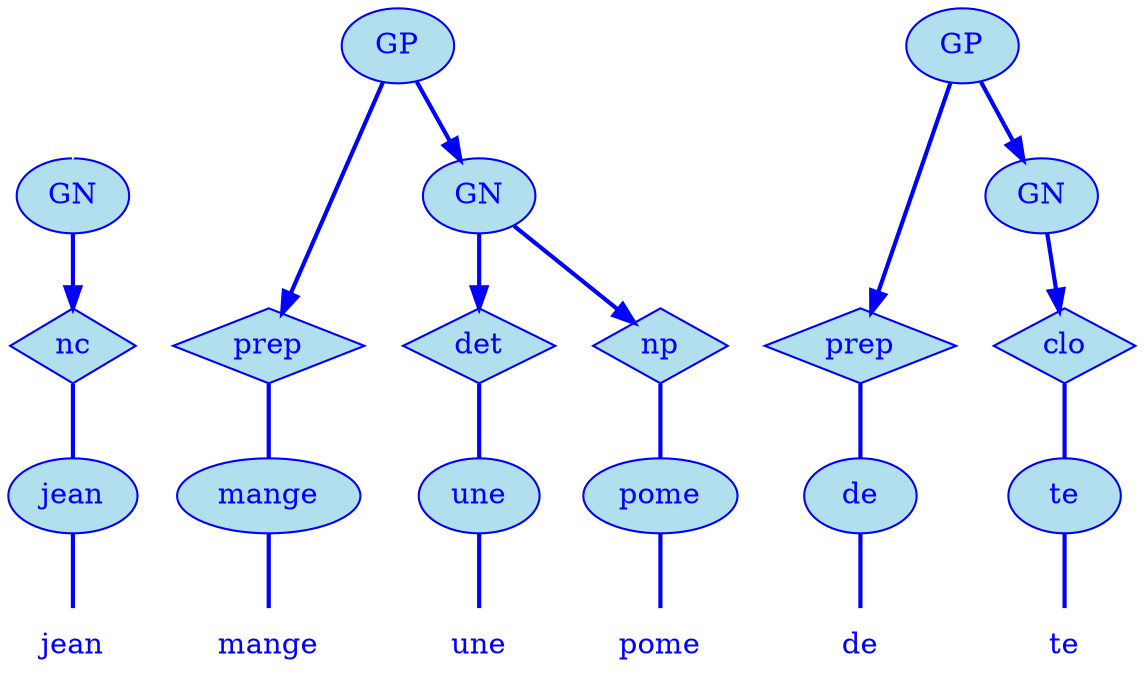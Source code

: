 digraph g {
	graph [bb="0,0,485,324"];
	node [label="\N"];
	graph [_draw_="c 5 -white C 5 -white P 4 0 0 0 324 485 324 485 0 ",
		xdotversion="1.2"];
	"mc1s1_t1#token84" [label=jean, shape=plaintext, fillcolor=lightblue2, fontcolor=blue, pos="31,18", width="0.75", height="0.50", _ldraw_="F 14.000000 11 -Times-Roman c 4 -blue T 31 13 0 29 4 -jean "];
	"mc1s1_W1#wordmc1s1_t1#token" [label=jean, shape=ellipse, fillcolor=lightblue2, fontcolor=blue, pos="31,90", width="0.86", height="0.50", color=blue, style=filled, _draw_="S 6 -filled c 4 -blue C 10 -lightblue2 E 31 90 31 18 ", _ldraw_="F 14.000000 11 -Times-Roman c 4 -blue T 31 85 0 29 4 -jean "];
	"mc1s1_P1L1#pos" [label=nc, shape=diamond, fillcolor=lightblue2, fontcolor=blue, pos="31,162", width="0.75", height="0.50", color=blue, style=filled, _draw_="S 6 -filled c 4 -blue C 10 -lightblue2 P 4 31 180 4 162 31 144 58 162 ", _ldraw_="F 14.000000 11 -Times-Roman c 4 -blue T 31 157 0 16 2 -nc "];
	"mc1s1_chk0#chunk" [label=GN, fillcolor=lightblue2, fontcolor=blue, pos="31,234", width="0.75", height="0.50", color=blue, style=filled, arrowhead=doubleoctagon, _draw_="S 6 -filled c 4 -blue C 10 -lightblue2 E 31 234 27 18 ", _ldraw_="F 14.000000 11 -Times-Roman c 4 -blue T 31 229 0 22 2 -GN "];
	"mc1s1_t3#token87" [label=mange, shape=plaintext, fillcolor=lightblue2, fontcolor=blue, pos="124,18", width="0.86", height="0.50", _ldraw_="F 14.000000 11 -Times-Roman c 4 -blue T 124 13 0 47 5 -mange "];
	"mc1s1_W2#wordmc1s1_t3#token" [label=mange, shape=ellipse, fillcolor=lightblue2, fontcolor=blue, pos="124,90", width="1.22", height="0.50", color=blue, style=filled, _draw_="S 6 -filled c 4 -blue C 10 -lightblue2 E 124 90 44 18 ", _ldraw_="F 14.000000 11 -Times-Roman c 4 -blue T 124 85 0 47 5 -mange "];
	"mc1s1_P18#pos" [label=prep, shape=diamond, fillcolor=lightblue2, fontcolor=blue, pos="131,162", width="0.89", height="0.50", color=blue, style=filled, _draw_="S 6 -filled c 4 -blue C 10 -lightblue2 P 4 131 180 99 162 131 144 163 162 ", _ldraw_="F 14.000000 11 -Times-Roman c 4 -blue T 131 157 0 31 4 -prep "];
	"mc1s1_t5#token78" [label=une, shape=plaintext, fillcolor=lightblue2, fontcolor=blue, pos="215,18", width="0.75", height="0.50", _ldraw_="F 14.000000 11 -Times-Roman c 4 -blue T 215 13 0 26 3 -une "];
	"mc1s1_W3#wordmc1s1_t5#token" [label=une, shape=ellipse, fillcolor=lightblue2, fontcolor=blue, pos="215,90", width="0.81", height="0.50", color=blue, style=filled, _draw_="S 6 -filled c 4 -blue C 10 -lightblue2 E 215 90 29 18 ", _ldraw_="F 14.000000 11 -Times-Roman c 4 -blue T 215 85 0 26 3 -une "];
	"mc1s1_P28L1#pos" [label=det, shape=diamond, fillcolor=lightblue2, fontcolor=blue, pos="215,162", width="0.75", height="0.50", color=blue, style=filled, _draw_="S 6 -filled c 4 -blue C 10 -lightblue2 P 4 215 180 188 162 215 144 242 162 ", _ldraw_="F 14.000000 11 -Times-Roman c 4 -blue T 215 157 0 23 3 -det "];
	"mc1s1_t7#token16" [label=pome, shape=plaintext, fillcolor=lightblue2, fontcolor=blue, pos="299,18", width="0.75", height="0.50", _ldraw_="F 14.000000 11 -Times-Roman c 4 -blue T 299 13 0 38 4 -pome "];
	"mc1s1_W4#wordmc1s1_t7#token" [label=pome, shape=ellipse, fillcolor=lightblue2, fontcolor=blue, pos="299,90", width="1.03", height="0.50", color=blue, style=filled, _draw_="S 6 -filled c 4 -blue C 10 -lightblue2 E 299 90 37 18 ", _ldraw_="F 14.000000 11 -Times-Roman c 4 -blue T 299 85 0 38 4 -pome "];
	"mc1s1_P44#pos" [label=np, shape=diamond, fillcolor=lightblue2, fontcolor=blue, pos="293,162", width="0.75", height="0.50", color=blue, style=filled, _draw_="S 6 -filled c 4 -blue C 10 -lightblue2 P 4 293 180 266 162 293 144 320 162 ", _ldraw_="F 14.000000 11 -Times-Roman c 4 -blue T 293 157 0 17 2 -np "];
	"mc1s1_chk1#chunk" [label=GN, fillcolor=lightblue2, fontcolor=blue, pos="215,234", width="0.75", height="0.50", color=blue, style=filled, arrowhead=doubleoctagon, _draw_="S 6 -filled c 4 -blue C 10 -lightblue2 E 215 234 27 18 ", _ldraw_="F 14.000000 11 -Times-Roman c 4 -blue T 215 229 0 22 2 -GN "];
	"mc1s1_chk4#chunk" [label=GP, fillcolor=lightblue2, fontcolor=blue, pos="180,306", width="0.75", height="0.50", color=blue, style=filled, arrowhead=doubleoctagon, _draw_="S 6 -filled c 4 -blue C 10 -lightblue2 E 180 306 27 18 ", _ldraw_="F 14.000000 11 -Times-Roman c 4 -blue T 180 301 0 20 2 -GP "];
	"mc1s1_t9#token94" [label=de, shape=plaintext, fillcolor=lightblue2, fontcolor=blue, pos="381,18", width="0.75", height="0.50", _ldraw_="F 14.000000 11 -Times-Roman c 4 -blue T 381 13 0 17 2 -de "];
	"mc1s1_W5#wordmc1s1_t9#token" [label=de, shape=ellipse, fillcolor=lightblue2, fontcolor=blue, pos="381,90", width="0.75", height="0.50", color=blue, style=filled, _draw_="S 6 -filled c 4 -blue C 10 -lightblue2 E 381 90 27 18 ", _ldraw_="F 14.000000 11 -Times-Roman c 4 -blue T 381 85 0 17 2 -de "];
	"mc1s1_P59L1#pos" [label=prep, shape=diamond, fillcolor=lightblue2, fontcolor=blue, pos="381,162", width="0.89", height="0.50", color=blue, style=filled, _draw_="S 6 -filled c 4 -blue C 10 -lightblue2 P 4 381 180 349 162 381 144 413 162 ", _ldraw_="F 14.000000 11 -Times-Roman c 4 -blue T 381 157 0 31 4 -prep "];
	"mc1s1_t11#token36" [label=te, shape=plaintext, fillcolor=lightblue2, fontcolor=blue, pos="458,18", width="0.75", height="0.50", _ldraw_="F 14.000000 11 -Times-Roman c 4 -blue T 458 13 0 14 2 -te "];
	"mc1s1_W6#wordmc1s1_t11#token" [label=te, shape=ellipse, fillcolor=lightblue2, fontcolor=blue, pos="458,90", width="0.75", height="0.50", color=blue, style=filled, _draw_="S 6 -filled c 4 -blue C 10 -lightblue2 E 458 90 27 18 ", _ldraw_="F 14.000000 11 -Times-Roman c 4 -blue T 458 85 0 14 2 -te "];
	"mc1s1_P60L1#pos" [label=clo, shape=diamond, fillcolor=lightblue2, fontcolor=blue, pos="458,162", width="0.75", height="0.50", color=blue, style=filled, _draw_="S 6 -filled c 4 -blue C 10 -lightblue2 P 4 458 180 431 162 458 144 485 162 ", _ldraw_="F 14.000000 11 -Times-Roman c 4 -blue T 458 157 0 19 3 -clo "];
	"mc1s1_chk2#chunk" [label=GN, fillcolor=lightblue2, fontcolor=blue, pos="452,234", width="0.75", height="0.50", color=blue, style=filled, arrowhead=doubleoctagon, _draw_="S 6 -filled c 4 -blue C 10 -lightblue2 E 452 234 27 18 ", _ldraw_="F 14.000000 11 -Times-Roman c 4 -blue T 452 229 0 22 2 -GN "];
	"mc1s1_chk5#chunk" [label=GP, fillcolor=lightblue2, fontcolor=blue, pos="419,306", width="0.75", height="0.50", color=blue, style=filled, arrowhead=doubleoctagon, _draw_="S 6 -filled c 4 -blue C 10 -lightblue2 E 419 306 27 18 ", _ldraw_="F 14.000000 11 -Times-Roman c 4 -blue T 419 301 0 20 2 -GP "];
	"mc1s1_chk0#chunk#empty" [shape=point, fillcolor=white, fontcolor=white, pos="31,306", width="0.06", height="0.06", color=white, size=2, _draw_="S 6 -filled c 5 -white C 5 -white E 31 306 2 2 "];
	"mc1s1_W1#wordmc1s1_t1#token" -> "mc1s1_t1#token84" [arrowhead=none, color=blue, fontcolor=blue, style=bold, minlen=1, pos="31,72 31,61 31,47 31,36", _draw_="S 4 -bold c 4 -blue B 4 31 72 31 61 31 47 31 36 "];
	"mc1s1_P1L1#pos" -> "mc1s1_W1#wordmc1s1_t1#token" [arrowhead=none, color=blue, fontcolor=blue, style=bold, minlen=1, pos="31,144 31,133 31,119 31,108", _draw_="S 4 -bold c 4 -blue B 4 31 144 31 133 31 119 31 108 "];
	"mc1s1_chk0#chunk" -> "mc1s1_P1L1#pos" [color=blue, fontcolor=blue, style=bold, minlen=1, pos="e,31,180 31,216 31,208 31,199 31,190", shape=normal, _draw_="S 4 -bold c 4 -blue B 4 31 216 31 208 31 199 31 190 ", _hdraw_="S 5 -solid S 15 -setlinewidth(1) c 4 -blue C 4 -blue P 3 35 190 31 180 28 190 "];
	"mc1s1_W2#wordmc1s1_t3#token" -> "mc1s1_t3#token87" [arrowhead=none, color=blue, fontcolor=blue, style=bold, minlen=1, pos="124,72 124,61 124,47 124,36", _draw_="S 4 -bold c 4 -blue B 4 124 72 124 61 124 47 124 36 "];
	"mc1s1_P18#pos" -> "mc1s1_W2#wordmc1s1_t3#token" [arrowhead=none, color=blue, fontcolor=blue, style=bold, minlen=1, pos="129,145 128,134 127,119 126,108", _draw_="S 4 -bold c 4 -blue B 4 129 145 128 134 127 119 126 108 "];
	"mc1s1_W3#wordmc1s1_t5#token" -> "mc1s1_t5#token78" [arrowhead=none, color=blue, fontcolor=blue, style=bold, minlen=1, pos="215,72 215,61 215,47 215,36", _draw_="S 4 -bold c 4 -blue B 4 215 72 215 61 215 47 215 36 "];
	"mc1s1_P28L1#pos" -> "mc1s1_W3#wordmc1s1_t5#token" [arrowhead=none, color=blue, fontcolor=blue, style=bold, minlen=1, pos="215,144 215,133 215,119 215,108", _draw_="S 4 -bold c 4 -blue B 4 215 144 215 133 215 119 215 108 "];
	"mc1s1_W4#wordmc1s1_t7#token" -> "mc1s1_t7#token16" [arrowhead=none, color=blue, fontcolor=blue, style=bold, minlen=1, pos="299,72 299,61 299,47 299,36", _draw_="S 4 -bold c 4 -blue B 4 299 72 299 61 299 47 299 36 "];
	"mc1s1_P44#pos" -> "mc1s1_W4#wordmc1s1_t7#token" [arrowhead=none, color=blue, fontcolor=blue, style=bold, minlen=1, pos="294,145 295,134 296,119 297,108", _draw_="S 4 -bold c 4 -blue B 4 294 145 295 134 296 119 297 108 "];
	"mc1s1_chk1#chunk" -> "mc1s1_P28L1#pos" [color=blue, fontcolor=blue, style=bold, minlen=1, pos="e,215,180 215,216 215,208 215,199 215,190", shape=normal, _draw_="S 4 -bold c 4 -blue B 4 215 216 215 208 215 199 215 190 ", _hdraw_="S 5 -solid S 15 -setlinewidth(1) c 4 -blue C 4 -blue P 3 219 190 215 180 212 190 "];
	"mc1s1_chk1#chunk" -> "mc1s1_P44#pos" [color=blue, fontcolor=blue, style=bold, minlen=1, pos="e,281,173 231,219 243,207 261,192 274,180", shape=normal, _draw_="S 4 -bold c 4 -blue B 4 231 219 243 207 261 192 274 180 ", _hdraw_="S 5 -solid S 15 -setlinewidth(1) c 4 -blue C 4 -blue P 3 276 183 281 173 271 178 "];
	"mc1s1_chk4#chunk" -> "mc1s1_P18#pos" [color=blue, fontcolor=blue, style=bold, minlen=2, pos="e,136,177 174,288 165,263 149,216 139,187", shape=normal, _draw_="S 4 -bold c 4 -blue B 4 174 288 165 263 149 216 139 187 ", _hdraw_="S 5 -solid S 15 -setlinewidth(1) c 4 -blue C 4 -blue P 3 142 186 136 177 136 188 "];
	"mc1s1_chk4#chunk" -> "mc1s1_chk1#chunk" [color=blue, fontcolor=blue, style=bold, minlen=1, pos="e,207,251 188,289 193,280 198,270 202,260", shape=normal, _draw_="S 4 -bold c 4 -blue B 4 188 289 193 280 198 270 202 260 ", _hdraw_="S 5 -solid S 15 -setlinewidth(1) c 4 -blue C 4 -blue P 3 205 261 207 251 199 258 "];
	"mc1s1_W5#wordmc1s1_t9#token" -> "mc1s1_t9#token94" [arrowhead=none, color=blue, fontcolor=blue, style=bold, minlen=1, pos="381,72 381,61 381,47 381,36", _draw_="S 4 -bold c 4 -blue B 4 381 72 381 61 381 47 381 36 "];
	"mc1s1_P59L1#pos" -> "mc1s1_W5#wordmc1s1_t9#token" [arrowhead=none, color=blue, fontcolor=blue, style=bold, minlen=1, pos="381,144 381,133 381,119 381,108", _draw_="S 4 -bold c 4 -blue B 4 381 144 381 133 381 119 381 108 "];
	"mc1s1_W6#wordmc1s1_t11#token" -> "mc1s1_t11#token36" [arrowhead=none, color=blue, fontcolor=blue, style=bold, minlen=1, pos="458,72 458,61 458,47 458,36", _draw_="S 4 -bold c 4 -blue B 4 458 72 458 61 458 47 458 36 "];
	"mc1s1_P60L1#pos" -> "mc1s1_W6#wordmc1s1_t11#token" [arrowhead=none, color=blue, fontcolor=blue, style=bold, minlen=1, pos="458,144 458,133 458,119 458,108", _draw_="S 4 -bold c 4 -blue B 4 458 144 458 133 458 119 458 108 "];
	"mc1s1_chk2#chunk" -> "mc1s1_P60L1#pos" [color=blue, fontcolor=blue, style=bold, minlen=1, pos="e,457,179 454,216 455,208 455,198 456,189", shape=normal, _draw_="S 4 -bold c 4 -blue B 4 454 216 455 208 455 198 456 189 ", _hdraw_="S 5 -solid S 15 -setlinewidth(1) c 4 -blue C 4 -blue P 3 459 189 457 179 453 189 "];
	"mc1s1_chk5#chunk" -> "mc1s1_P59L1#pos" [color=blue, fontcolor=blue, style=bold, minlen=2, pos="e,385,178 414,288 408,262 395,217 388,188", shape=normal, _draw_="S 4 -bold c 4 -blue B 4 414 288 408 262 395 217 388 188 ", _hdraw_="S 5 -solid S 15 -setlinewidth(1) c 4 -blue C 4 -blue P 3 391 187 385 178 385 189 "];
	"mc1s1_chk5#chunk" -> "mc1s1_chk2#chunk" [color=blue, fontcolor=blue, style=bold, minlen=1, pos="e,444,251 427,289 431,280 436,270 440,260", shape=normal, _draw_="S 4 -bold c 4 -blue B 4 427 289 431 280 436 270 440 260 ", _hdraw_="S 5 -solid S 15 -setlinewidth(1) c 4 -blue C 4 -blue P 3 443 262 444 251 437 259 "];
	"mc1s1_chk0#chunk#empty" -> "mc1s1_chk0#chunk" [color=white, fontcolor=white, minlen=1, pos="e,31,252 31,304 31,297 31,279 31,262", shape=none, _draw_="c 5 -white B 4 31 304 31 297 31 279 31 262 ", _hdraw_="S 5 -solid S 15 -setlinewidth(1) c 5 -white C 5 -white P 3 35 262 31 252 28 262 "];
}
